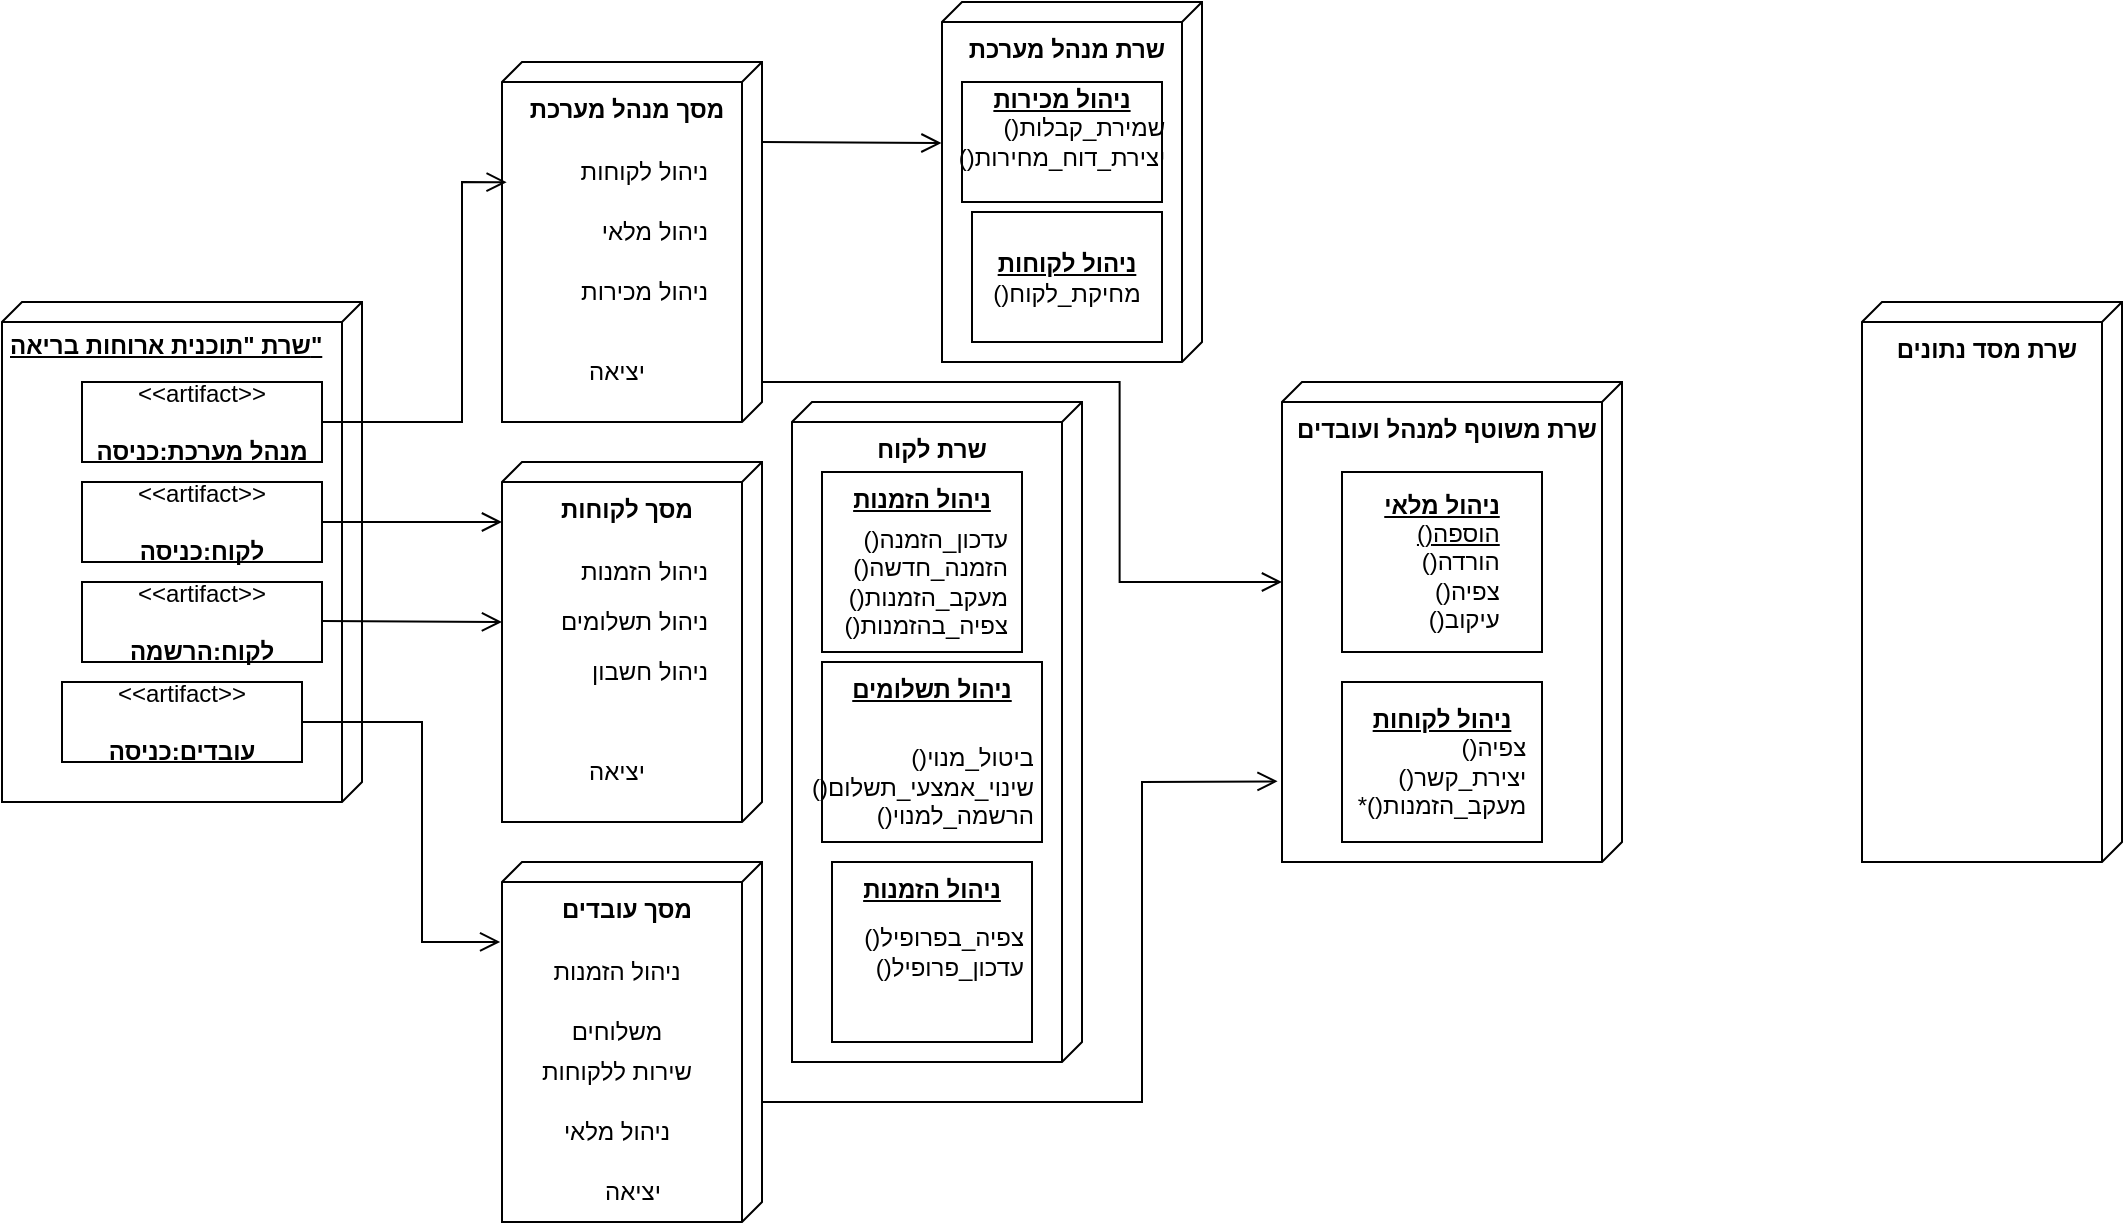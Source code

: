 <mxfile version="26.0.11">
  <diagram name="Page-1" id="c4rcQlF6rWE2pEnYZoLN">
    <mxGraphModel dx="695" dy="328" grid="1" gridSize="10" guides="1" tooltips="1" connect="1" arrows="1" fold="1" page="1" pageScale="1" pageWidth="850" pageHeight="1100" math="0" shadow="0">
      <root>
        <mxCell id="0" />
        <mxCell id="1" parent="0" />
        <mxCell id="rm8E94z--C5_kuMlvCXG-1" value="&lt;b&gt;שרת &quot;תוכנית ארוחות בריאה&quot;&lt;/b&gt;" style="verticalAlign=top;align=left;spacingTop=8;spacingLeft=2;spacingRight=12;shape=cube;size=10;direction=south;fontStyle=4;html=1;whiteSpace=wrap;" parent="1" vertex="1">
          <mxGeometry x="30" y="160" width="180" height="250" as="geometry" />
        </mxCell>
        <mxCell id="rm8E94z--C5_kuMlvCXG-2" value="&amp;lt;&amp;lt;artifact&amp;gt;&amp;gt;&lt;br&gt;&lt;br&gt;&lt;b&gt;מנהל מערכת:כניסה&lt;/b&gt;" style="html=1;align=center;verticalAlign=middle;dashed=0;whiteSpace=wrap;" parent="1" vertex="1">
          <mxGeometry x="70" y="200" width="120" height="40" as="geometry" />
        </mxCell>
        <mxCell id="rm8E94z--C5_kuMlvCXG-4" value="&amp;lt;&amp;lt;artifact&amp;gt;&amp;gt;&lt;div&gt;&lt;b&gt;&lt;br&gt;&lt;/b&gt;&lt;/div&gt;&lt;div&gt;&lt;b&gt;לקוח:כניסה&lt;/b&gt;&lt;span style=&quot;color: rgba(0, 0, 0, 0); font-family: monospace; font-size: 0px; text-wrap-mode: nowrap; background-color: transparent;&quot;&gt;%3CmxGraphModel%3E%3Croot%3E%3CmxCell%20id%3D%220%22%2F%3E%3CmxCell%20id%3D%221%22%20parent%3D%220%22%2F%3E%3CmxCell%20id%3D%222%22%20value%3D%22%26amp%3Blt%3B%26amp%3Blt%3Bartifact%26amp%3Bgt%3B%26amp%3Bgt%3B%26lt%3Bbr%26gt%3B%26lt%3Bbr%26gt%3B%26lt%3Bb%26gt%3B%D7%9E%D7%A0%D7%94%D7%9C%20%D7%9E%D7%A2%D7%A8%D7%9B%D7%AA%3A%D7%9B%D7%A0%D7%99%D7%A1%D7%94%26lt%3B%2Fb%26gt%3B%22%20style%3D%22html%3D1%3Balign%3Dcenter%3BverticalAlign%3Dmiddle%3Bdashed%3D0%3BwhiteSpace%3Dwrap%3B%22%20vertex%3D%221%22%20parent%3D%221%22%3E%3CmxGeometry%20x%3D%2240%22%20y%3D%22200%22%20width%3D%22120%22%20height%3D%2240%22%20as%3D%22geometry%22%2F%3E%3C%2FmxCell%3E%3C%2Froot%3E%3C%2FmxGraphModel%3E&lt;/span&gt;&lt;/div&gt;" style="html=1;align=center;verticalAlign=middle;dashed=0;whiteSpace=wrap;" parent="1" vertex="1">
          <mxGeometry x="70" y="250" width="120" height="40" as="geometry" />
        </mxCell>
        <mxCell id="rm8E94z--C5_kuMlvCXG-5" value="&amp;lt;&amp;lt;artifact&amp;gt;&amp;gt;&lt;br&gt;&lt;br&gt;&lt;b&gt;לקוח:הרשמה&lt;/b&gt;" style="html=1;align=center;verticalAlign=middle;dashed=0;whiteSpace=wrap;" parent="1" vertex="1">
          <mxGeometry x="70" y="300" width="120" height="40" as="geometry" />
        </mxCell>
        <mxCell id="rm8E94z--C5_kuMlvCXG-6" value="&amp;lt;&amp;lt;artifact&amp;gt;&amp;gt;&lt;br&gt;&lt;br&gt;&lt;b&gt;עובדים:כניסה&lt;/b&gt;" style="html=1;align=center;verticalAlign=middle;dashed=0;whiteSpace=wrap;" parent="1" vertex="1">
          <mxGeometry x="60" y="350" width="120" height="40" as="geometry" />
        </mxCell>
        <mxCell id="rm8E94z--C5_kuMlvCXG-7" value="&lt;b&gt;מסך מנהל מערכת&lt;/b&gt;" style="verticalAlign=top;align=center;shape=cube;size=10;direction=south;fontStyle=0;html=1;boundedLbl=1;spacingLeft=5;whiteSpace=wrap;" parent="1" vertex="1">
          <mxGeometry x="280" y="40" width="130" height="180" as="geometry" />
        </mxCell>
        <mxCell id="rm8E94z--C5_kuMlvCXG-10" value="" style="endArrow=open;startArrow=none;endFill=0;startFill=0;endSize=8;html=1;verticalAlign=bottom;labelBackgroundColor=none;strokeWidth=1;rounded=0;exitX=1;exitY=0.5;exitDx=0;exitDy=0;entryX=0.334;entryY=0.982;entryDx=0;entryDy=0;entryPerimeter=0;" parent="1" source="rm8E94z--C5_kuMlvCXG-2" target="rm8E94z--C5_kuMlvCXG-7" edge="1">
          <mxGeometry width="160" relative="1" as="geometry">
            <mxPoint x="250" y="210" as="sourcePoint" />
            <mxPoint x="260" y="60" as="targetPoint" />
            <Array as="points">
              <mxPoint x="260" y="220" />
              <mxPoint x="260" y="100" />
            </Array>
          </mxGeometry>
        </mxCell>
        <mxCell id="rm8E94z--C5_kuMlvCXG-12" value="ניהול לקוחות" style="text;align=right;verticalAlign=middle;dashed=0;whiteSpace=wrap;" parent="1" vertex="1">
          <mxGeometry x="290" y="80" width="95" height="30" as="geometry" />
        </mxCell>
        <mxCell id="rm8E94z--C5_kuMlvCXG-14" value="ניהול מלאי" style="text;align=right;verticalAlign=middle;dashed=0;whiteSpace=wrap;" parent="1" vertex="1">
          <mxGeometry x="290" y="110" width="95" height="30" as="geometry" />
        </mxCell>
        <mxCell id="rm8E94z--C5_kuMlvCXG-15" value="יציאה" style="text;align=center;verticalAlign=middle;dashed=0;whiteSpace=wrap;" parent="1" vertex="1">
          <mxGeometry x="290" y="180" width="95" height="30" as="geometry" />
        </mxCell>
        <mxCell id="rm8E94z--C5_kuMlvCXG-16" value="&lt;b&gt;מסך לקוחות&lt;/b&gt;" style="verticalAlign=top;align=center;shape=cube;size=10;direction=south;fontStyle=0;html=1;boundedLbl=1;spacingLeft=5;whiteSpace=wrap;" parent="1" vertex="1">
          <mxGeometry x="280" y="240" width="130" height="180" as="geometry" />
        </mxCell>
        <mxCell id="rm8E94z--C5_kuMlvCXG-17" value="ניהול הזמנות" style="text;align=right;verticalAlign=middle;dashed=0;whiteSpace=wrap;" parent="1" vertex="1">
          <mxGeometry x="290" y="280" width="95" height="30" as="geometry" />
        </mxCell>
        <mxCell id="rm8E94z--C5_kuMlvCXG-18" value="ניהול תשלומים" style="text;align=right;verticalAlign=middle;dashed=0;whiteSpace=wrap;" parent="1" vertex="1">
          <mxGeometry x="290" y="305" width="95" height="30" as="geometry" />
        </mxCell>
        <mxCell id="rm8E94z--C5_kuMlvCXG-19" value="ניהול חשבון" style="text;align=right;verticalAlign=middle;dashed=0;whiteSpace=wrap;" parent="1" vertex="1">
          <mxGeometry x="290" y="330" width="95" height="30" as="geometry" />
        </mxCell>
        <mxCell id="rm8E94z--C5_kuMlvCXG-21" value="יציאה" style="text;align=center;verticalAlign=middle;dashed=0;whiteSpace=wrap;" parent="1" vertex="1">
          <mxGeometry x="290" y="380" width="95" height="30" as="geometry" />
        </mxCell>
        <mxCell id="rm8E94z--C5_kuMlvCXG-22" value="" style="endArrow=open;startArrow=none;endFill=0;startFill=0;endSize=8;html=1;verticalAlign=bottom;labelBackgroundColor=none;strokeWidth=1;rounded=0;exitX=1;exitY=0.5;exitDx=0;exitDy=0;" parent="1" source="rm8E94z--C5_kuMlvCXG-4" edge="1">
          <mxGeometry width="160" relative="1" as="geometry">
            <mxPoint x="240" y="340" as="sourcePoint" />
            <mxPoint x="280" y="270" as="targetPoint" />
          </mxGeometry>
        </mxCell>
        <mxCell id="rm8E94z--C5_kuMlvCXG-23" value="" style="endArrow=open;startArrow=none;endFill=0;startFill=0;endSize=8;html=1;verticalAlign=bottom;labelBackgroundColor=none;strokeWidth=1;rounded=0;exitX=1;exitY=0.5;exitDx=0;exitDy=0;" parent="1" edge="1">
          <mxGeometry width="160" relative="1" as="geometry">
            <mxPoint x="190" y="319.5" as="sourcePoint" />
            <mxPoint x="280" y="320" as="targetPoint" />
          </mxGeometry>
        </mxCell>
        <mxCell id="rm8E94z--C5_kuMlvCXG-24" value="&lt;b&gt;מסך עובדים&lt;/b&gt;" style="verticalAlign=top;align=center;shape=cube;size=10;direction=south;fontStyle=0;html=1;boundedLbl=1;spacingLeft=5;whiteSpace=wrap;" parent="1" vertex="1">
          <mxGeometry x="280" y="440" width="130" height="180" as="geometry" />
        </mxCell>
        <mxCell id="rm8E94z--C5_kuMlvCXG-25" value="יציאה" style="text;align=center;verticalAlign=middle;dashed=0;whiteSpace=wrap;" parent="1" vertex="1">
          <mxGeometry x="297.5" y="590" width="95" height="30" as="geometry" />
        </mxCell>
        <mxCell id="rm8E94z--C5_kuMlvCXG-26" value="ניהול הזמנות" style="text;align=center;verticalAlign=middle;dashed=0;whiteSpace=wrap;" parent="1" vertex="1">
          <mxGeometry x="290" y="480" width="95" height="30" as="geometry" />
        </mxCell>
        <mxCell id="rm8E94z--C5_kuMlvCXG-27" value="משלוחים" style="text;align=center;verticalAlign=middle;dashed=0;whiteSpace=wrap;" parent="1" vertex="1">
          <mxGeometry x="290" y="510" width="95" height="30" as="geometry" />
        </mxCell>
        <mxCell id="rm8E94z--C5_kuMlvCXG-28" value="שירות ללקוחות" style="text;align=center;verticalAlign=middle;dashed=0;whiteSpace=wrap;" parent="1" vertex="1">
          <mxGeometry x="290" y="530" width="95" height="30" as="geometry" />
        </mxCell>
        <mxCell id="rm8E94z--C5_kuMlvCXG-29" value="&lt;b&gt;שרת משוטף למנהל ועובדים&lt;/b&gt;" style="verticalAlign=top;align=center;shape=cube;size=10;direction=south;fontStyle=0;html=1;boundedLbl=1;spacingLeft=5;whiteSpace=wrap;" parent="1" vertex="1">
          <mxGeometry x="670" y="200" width="170" height="240" as="geometry" />
        </mxCell>
        <mxCell id="rm8E94z--C5_kuMlvCXG-30" value="ניהול מלאי" style="text;align=center;verticalAlign=middle;dashed=0;whiteSpace=wrap;" parent="1" vertex="1">
          <mxGeometry x="290" y="560" width="95" height="30" as="geometry" />
        </mxCell>
        <mxCell id="rm8E94z--C5_kuMlvCXG-32" value="&lt;b&gt;&lt;u&gt;ניהול מלאי&lt;br&gt;&lt;div style=&quot;text-align: right;&quot;&gt;&lt;span style=&quot;background-color: transparent; color: light-dark(rgb(0, 0, 0), rgb(255, 255, 255)); font-weight: normal;&quot;&gt;()הוספה&lt;/span&gt;&lt;/div&gt;&lt;/u&gt;&lt;/b&gt;&lt;div style=&quot;text-align: right;&quot;&gt;&lt;span style=&quot;background-color: transparent; color: light-dark(rgb(0, 0, 0), rgb(255, 255, 255));&quot;&gt;()&lt;/span&gt;הורדה&lt;/div&gt;&lt;div style=&quot;text-align: right;&quot;&gt;&lt;span style=&quot;background-color: transparent; color: light-dark(rgb(0, 0, 0), rgb(255, 255, 255));&quot;&gt;()&lt;/span&gt;צפיה&lt;/div&gt;&lt;div style=&quot;text-align: right;&quot;&gt;&lt;span style=&quot;background-color: transparent; color: light-dark(rgb(0, 0, 0), rgb(255, 255, 255));&quot;&gt;()&lt;/span&gt;עיקוב&lt;/div&gt;" style="html=1;align=center;verticalAlign=middle;rounded=0;absoluteArcSize=1;arcSize=10;dashed=0;whiteSpace=wrap;" parent="1" vertex="1">
          <mxGeometry x="700" y="245" width="100" height="90" as="geometry" />
        </mxCell>
        <mxCell id="rm8E94z--C5_kuMlvCXG-34" value="&lt;b&gt;&lt;u&gt;ניהול לקוחות&lt;/u&gt;&lt;/b&gt;&lt;br&gt;&lt;div style=&quot;text-align: right;&quot;&gt;&lt;span style=&quot;background-color: transparent; color: light-dark(rgb(0, 0, 0), rgb(255, 255, 255));&quot;&gt;()&lt;/span&gt;צפיה&lt;/div&gt;&lt;div style=&quot;text-align: right;&quot;&gt;&lt;span style=&quot;background-color: transparent; color: light-dark(rgb(0, 0, 0), rgb(255, 255, 255));&quot;&gt;()&lt;/span&gt;יצירת_קשר&lt;/div&gt;&lt;div style=&quot;text-align: right;&quot;&gt;*()מעקב_הזמנות&lt;/div&gt;" style="html=1;align=center;verticalAlign=middle;rounded=0;absoluteArcSize=1;arcSize=10;dashed=0;whiteSpace=wrap;" parent="1" vertex="1">
          <mxGeometry x="700" y="350" width="100" height="80" as="geometry" />
        </mxCell>
        <mxCell id="tW8vejqSsmhR7XON5HIB-1" value="ניהול מכירות" style="text;align=right;verticalAlign=middle;dashed=0;whiteSpace=wrap;" vertex="1" parent="1">
          <mxGeometry x="290" y="140" width="95" height="30" as="geometry" />
        </mxCell>
        <mxCell id="tW8vejqSsmhR7XON5HIB-2" value="" style="endArrow=open;startArrow=none;endFill=0;startFill=0;endSize=8;html=1;verticalAlign=bottom;labelBackgroundColor=none;strokeWidth=1;rounded=0;exitX=0.224;exitY=-0.017;exitDx=0;exitDy=0;exitPerimeter=0;" edge="1" parent="1">
          <mxGeometry width="160" relative="1" as="geometry">
            <mxPoint x="410.0" y="560.0" as="sourcePoint" />
            <mxPoint x="667.79" y="399.68" as="targetPoint" />
            <Array as="points">
              <mxPoint x="600" y="560" />
              <mxPoint x="600" y="400" />
            </Array>
          </mxGeometry>
        </mxCell>
        <mxCell id="tW8vejqSsmhR7XON5HIB-4" value="" style="endArrow=open;startArrow=none;endFill=0;startFill=0;endSize=8;html=1;verticalAlign=bottom;labelBackgroundColor=none;strokeWidth=1;rounded=0;exitX=0.889;exitY=0;exitDx=0;exitDy=0;exitPerimeter=0;" edge="1" parent="1" source="rm8E94z--C5_kuMlvCXG-7">
          <mxGeometry width="160" relative="1" as="geometry">
            <mxPoint x="438.81" y="200" as="sourcePoint" />
            <mxPoint x="670" y="300" as="targetPoint" />
            <Array as="points">
              <mxPoint x="588.81" y="200" />
              <mxPoint x="588.81" y="300" />
            </Array>
          </mxGeometry>
        </mxCell>
        <mxCell id="tW8vejqSsmhR7XON5HIB-6" value="" style="endArrow=open;startArrow=none;endFill=0;startFill=0;endSize=8;html=1;verticalAlign=bottom;labelBackgroundColor=none;strokeWidth=1;rounded=0;exitX=1;exitY=0.5;exitDx=0;exitDy=0;entryX=0.222;entryY=1.007;entryDx=0;entryDy=0;entryPerimeter=0;" edge="1" parent="1" target="rm8E94z--C5_kuMlvCXG-24">
          <mxGeometry width="160" relative="1" as="geometry">
            <mxPoint x="180" y="370" as="sourcePoint" />
            <mxPoint x="240" y="510.653" as="targetPoint" />
            <Array as="points">
              <mxPoint x="240" y="370" />
              <mxPoint x="240" y="480" />
            </Array>
          </mxGeometry>
        </mxCell>
        <mxCell id="tW8vejqSsmhR7XON5HIB-7" value="&lt;b&gt;שרת מנהל מערכת&lt;/b&gt;" style="verticalAlign=top;align=center;shape=cube;size=10;direction=south;fontStyle=0;html=1;boundedLbl=1;spacingLeft=5;whiteSpace=wrap;" vertex="1" parent="1">
          <mxGeometry x="500" y="10" width="130" height="180" as="geometry" />
        </mxCell>
        <mxCell id="tW8vejqSsmhR7XON5HIB-8" value="&lt;b&gt;&lt;u&gt;ניהול מכירות&lt;br&gt;&lt;/u&gt;&lt;/b&gt;&lt;div style=&quot;text-align: right;&quot;&gt;&lt;span style=&quot;background-color: transparent; color: light-dark(rgb(0, 0, 0), rgb(255, 255, 255));&quot;&gt;()&lt;/span&gt;שמירת_קבלות&lt;/div&gt;&lt;div style=&quot;text-align: right;&quot;&gt;&lt;span style=&quot;background-color: transparent; color: light-dark(rgb(0, 0, 0), rgb(255, 255, 255));&quot;&gt;()&lt;/span&gt;יצירת_דוח_מחירות&lt;/div&gt;&lt;div style=&quot;text-align: right;&quot;&gt;&lt;br&gt;&lt;/div&gt;" style="html=1;align=center;verticalAlign=middle;rounded=0;absoluteArcSize=1;arcSize=10;dashed=0;whiteSpace=wrap;" vertex="1" parent="1">
          <mxGeometry x="510" y="50" width="100" height="60" as="geometry" />
        </mxCell>
        <mxCell id="tW8vejqSsmhR7XON5HIB-10" value="&lt;b&gt;&lt;u&gt;ניהול לקוחות&lt;/u&gt;&lt;/b&gt;&lt;br&gt;&lt;div style=&quot;text-align: right;&quot;&gt;&lt;span style=&quot;background-color: transparent; color: light-dark(rgb(0, 0, 0), rgb(255, 255, 255));&quot;&gt;()&lt;/span&gt;מחיקת_לקוח&lt;/div&gt;" style="html=1;align=center;verticalAlign=middle;rounded=0;absoluteArcSize=1;arcSize=10;dashed=0;whiteSpace=wrap;" vertex="1" parent="1">
          <mxGeometry x="515" y="115" width="95" height="65" as="geometry" />
        </mxCell>
        <mxCell id="tW8vejqSsmhR7XON5HIB-11" value="" style="endArrow=open;startArrow=none;endFill=0;startFill=0;endSize=8;html=1;verticalAlign=bottom;labelBackgroundColor=none;strokeWidth=1;rounded=0;exitX=1;exitY=0.5;exitDx=0;exitDy=0;entryX=0.392;entryY=1.002;entryDx=0;entryDy=0;entryPerimeter=0;" edge="1" parent="1" target="tW8vejqSsmhR7XON5HIB-7">
          <mxGeometry width="160" relative="1" as="geometry">
            <mxPoint x="410" y="80" as="sourcePoint" />
            <mxPoint x="504" y="81" as="targetPoint" />
          </mxGeometry>
        </mxCell>
        <mxCell id="tW8vejqSsmhR7XON5HIB-12" value="&lt;b&gt;שרת לקוח&lt;/b&gt;" style="verticalAlign=top;align=center;shape=cube;size=10;direction=south;fontStyle=0;html=1;boundedLbl=1;spacingLeft=5;whiteSpace=wrap;" vertex="1" parent="1">
          <mxGeometry x="425" y="210" width="145" height="330" as="geometry" />
        </mxCell>
        <mxCell id="tW8vejqSsmhR7XON5HIB-17" value="&lt;b&gt;שרת מסד נתונים&lt;/b&gt;" style="verticalAlign=top;align=center;shape=cube;size=10;direction=south;fontStyle=0;html=1;boundedLbl=1;spacingLeft=5;whiteSpace=wrap;" vertex="1" parent="1">
          <mxGeometry x="960" y="160" width="130" height="280" as="geometry" />
        </mxCell>
        <mxCell id="tW8vejqSsmhR7XON5HIB-18" value="&lt;b&gt;&lt;u&gt;ניהול הזמנות&lt;/u&gt;&lt;/b&gt;&lt;div&gt;&lt;b&gt;&lt;u&gt;&lt;br&gt;&lt;/u&gt;&lt;/b&gt;&lt;/div&gt;" style="html=1;align=center;verticalAlign=top;rounded=0;absoluteArcSize=1;arcSize=10;dashed=0;whiteSpace=wrap;" vertex="1" parent="1">
          <mxGeometry x="440" y="245" width="100" height="90" as="geometry" />
        </mxCell>
        <mxCell id="tW8vejqSsmhR7XON5HIB-13" value="()עדכון_הזמנה&#xa; ()הזמנה_חדשה&#xa;()מעקב_הזמנות&#xa;()צפיה_בהזמנות" style="text;align=right;verticalAlign=top;dashed=0;whiteSpace=wrap;" vertex="1" parent="1">
          <mxGeometry x="440" y="265" width="95" height="50" as="geometry" />
        </mxCell>
        <mxCell id="tW8vejqSsmhR7XON5HIB-20" value="&lt;b&gt;&lt;u&gt;ניהול תשלומים&lt;/u&gt;&lt;/b&gt;&lt;div&gt;&lt;b&gt;&lt;u&gt;&lt;br&gt;&lt;/u&gt;&lt;/b&gt;&lt;/div&gt;" style="html=1;align=center;verticalAlign=top;rounded=0;absoluteArcSize=1;arcSize=10;dashed=0;whiteSpace=wrap;" vertex="1" parent="1">
          <mxGeometry x="440" y="340" width="110" height="90" as="geometry" />
        </mxCell>
        <mxCell id="tW8vejqSsmhR7XON5HIB-15" value="&#xa;()ביטול_מנוי&#xa;()שינוי_אמצעי_תשלום&#xa;()הרשמה_למנוי" style="text;align=right;verticalAlign=middle;dashed=0;whiteSpace=wrap;" vertex="1" parent="1">
          <mxGeometry x="447.5" y="380" width="100" height="30" as="geometry" />
        </mxCell>
        <mxCell id="tW8vejqSsmhR7XON5HIB-23" value="&lt;b&gt;&lt;u&gt;ניהול הזמנות&lt;/u&gt;&lt;/b&gt;&lt;div&gt;&lt;b&gt;&lt;u&gt;&lt;br&gt;&lt;/u&gt;&lt;/b&gt;&lt;/div&gt;" style="html=1;align=center;verticalAlign=top;rounded=0;absoluteArcSize=1;arcSize=10;dashed=0;whiteSpace=wrap;" vertex="1" parent="1">
          <mxGeometry x="445" y="440" width="100" height="90" as="geometry" />
        </mxCell>
        <mxCell id="tW8vejqSsmhR7XON5HIB-16" value="()צפיה_בפרופיל&#xa;()עדכון_פרופיל" style="text;align=right;verticalAlign=middle;dashed=0;whiteSpace=wrap;" vertex="1" parent="1">
          <mxGeometry x="447.5" y="470" width="95" height="30" as="geometry" />
        </mxCell>
      </root>
    </mxGraphModel>
  </diagram>
</mxfile>
